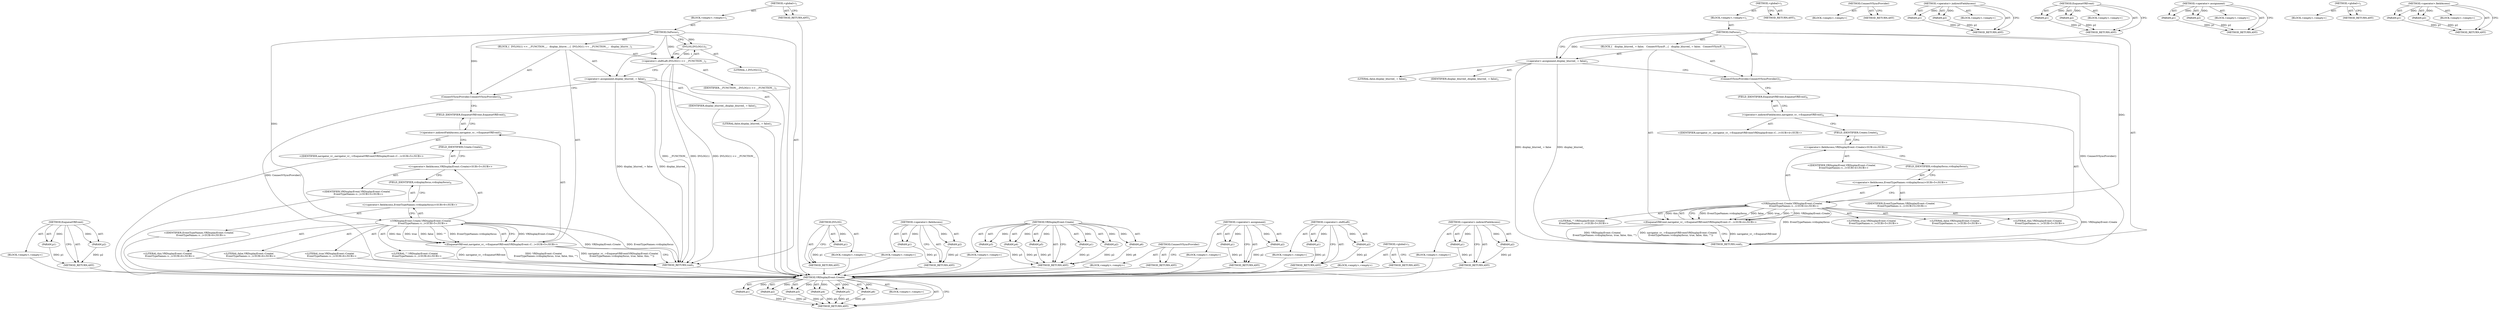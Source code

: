 digraph "&lt;operator&gt;.indirectFieldAccess" {
vulnerable_68 [label=<(METHOD,VRDisplayEvent.Create)>];
vulnerable_69 [label=<(PARAM,p1)>];
vulnerable_70 [label=<(PARAM,p2)>];
vulnerable_71 [label=<(PARAM,p3)>];
vulnerable_72 [label=<(PARAM,p4)>];
vulnerable_73 [label=<(PARAM,p5)>];
vulnerable_74 [label=<(PARAM,p6)>];
vulnerable_75 [label=<(BLOCK,&lt;empty&gt;,&lt;empty&gt;)>];
vulnerable_76 [label=<(METHOD_RETURN,ANY)>];
vulnerable_6 [label=<(METHOD,&lt;global&gt;)<SUB>1</SUB>>];
vulnerable_7 [label=<(BLOCK,&lt;empty&gt;,&lt;empty&gt;)<SUB>1</SUB>>];
vulnerable_8 [label=<(METHOD,OnFocus)<SUB>1</SUB>>];
vulnerable_9 [label=<(BLOCK,{
   display_blurred_ = false;
   ConnectVSyncP...,{
   display_blurred_ = false;
   ConnectVSyncP...)<SUB>1</SUB>>];
vulnerable_10 [label=<(&lt;operator&gt;.assignment,display_blurred_ = false)<SUB>2</SUB>>];
vulnerable_11 [label=<(IDENTIFIER,display_blurred_,display_blurred_ = false)<SUB>2</SUB>>];
vulnerable_12 [label=<(LITERAL,false,display_blurred_ = false)<SUB>2</SUB>>];
vulnerable_13 [label=<(ConnectVSyncProvider,ConnectVSyncProvider())<SUB>3</SUB>>];
vulnerable_14 [label="<(EnqueueVREvent,navigator_vr_-&gt;EnqueueVREvent(VRDisplayEvent::C...)<SUB>4</SUB>>"];
vulnerable_15 [label=<(&lt;operator&gt;.indirectFieldAccess,navigator_vr_-&gt;EnqueueVREvent)<SUB>4</SUB>>];
vulnerable_16 [label="<(IDENTIFIER,navigator_vr_,navigator_vr_-&gt;EnqueueVREvent(VRDisplayEvent::C...)<SUB>4</SUB>>"];
vulnerable_17 [label=<(FIELD_IDENTIFIER,EnqueueVREvent,EnqueueVREvent)<SUB>4</SUB>>];
vulnerable_18 [label="<(VRDisplayEvent.Create,VRDisplayEvent::Create(
      EventTypeNames::v...)<SUB>4</SUB>>"];
vulnerable_19 [label="<(&lt;operator&gt;.fieldAccess,VRDisplayEvent::Create)<SUB>4</SUB>>"];
vulnerable_20 [label="<(IDENTIFIER,VRDisplayEvent,VRDisplayEvent::Create(
      EventTypeNames::v...)<SUB>4</SUB>>"];
vulnerable_21 [label=<(FIELD_IDENTIFIER,Create,Create)<SUB>4</SUB>>];
vulnerable_22 [label="<(&lt;operator&gt;.fieldAccess,EventTypeNames::vrdisplayfocus)<SUB>5</SUB>>"];
vulnerable_23 [label="<(IDENTIFIER,EventTypeNames,VRDisplayEvent::Create(
      EventTypeNames::v...)<SUB>5</SUB>>"];
vulnerable_24 [label=<(FIELD_IDENTIFIER,vrdisplayfocus,vrdisplayfocus)<SUB>5</SUB>>];
vulnerable_25 [label="<(LITERAL,true,VRDisplayEvent::Create(
      EventTypeNames::v...)<SUB>5</SUB>>"];
vulnerable_26 [label="<(LITERAL,false,VRDisplayEvent::Create(
      EventTypeNames::v...)<SUB>5</SUB>>"];
vulnerable_27 [label="<(LITERAL,this,VRDisplayEvent::Create(
      EventTypeNames::v...)<SUB>5</SUB>>"];
vulnerable_28 [label="<(LITERAL,&quot;&quot;,VRDisplayEvent::Create(
      EventTypeNames::v...)<SUB>5</SUB>>"];
vulnerable_29 [label=<(METHOD_RETURN,void)<SUB>1</SUB>>];
vulnerable_31 [label=<(METHOD_RETURN,ANY)<SUB>1</SUB>>];
vulnerable_55 [label=<(METHOD,ConnectVSyncProvider)>];
vulnerable_56 [label=<(BLOCK,&lt;empty&gt;,&lt;empty&gt;)>];
vulnerable_57 [label=<(METHOD_RETURN,ANY)>];
vulnerable_63 [label=<(METHOD,&lt;operator&gt;.indirectFieldAccess)>];
vulnerable_64 [label=<(PARAM,p1)>];
vulnerable_65 [label=<(PARAM,p2)>];
vulnerable_66 [label=<(BLOCK,&lt;empty&gt;,&lt;empty&gt;)>];
vulnerable_67 [label=<(METHOD_RETURN,ANY)>];
vulnerable_58 [label=<(METHOD,EnqueueVREvent)>];
vulnerable_59 [label=<(PARAM,p1)>];
vulnerable_60 [label=<(PARAM,p2)>];
vulnerable_61 [label=<(BLOCK,&lt;empty&gt;,&lt;empty&gt;)>];
vulnerable_62 [label=<(METHOD_RETURN,ANY)>];
vulnerable_50 [label=<(METHOD,&lt;operator&gt;.assignment)>];
vulnerable_51 [label=<(PARAM,p1)>];
vulnerable_52 [label=<(PARAM,p2)>];
vulnerable_53 [label=<(BLOCK,&lt;empty&gt;,&lt;empty&gt;)>];
vulnerable_54 [label=<(METHOD_RETURN,ANY)>];
vulnerable_44 [label=<(METHOD,&lt;global&gt;)<SUB>1</SUB>>];
vulnerable_45 [label=<(BLOCK,&lt;empty&gt;,&lt;empty&gt;)>];
vulnerable_46 [label=<(METHOD_RETURN,ANY)>];
vulnerable_77 [label=<(METHOD,&lt;operator&gt;.fieldAccess)>];
vulnerable_78 [label=<(PARAM,p1)>];
vulnerable_79 [label=<(PARAM,p2)>];
vulnerable_80 [label=<(BLOCK,&lt;empty&gt;,&lt;empty&gt;)>];
vulnerable_81 [label=<(METHOD_RETURN,ANY)>];
fixed_73 [label=<(METHOD,EnqueueVREvent)>];
fixed_74 [label=<(PARAM,p1)>];
fixed_75 [label=<(PARAM,p2)>];
fixed_76 [label=<(BLOCK,&lt;empty&gt;,&lt;empty&gt;)>];
fixed_77 [label=<(METHOD_RETURN,ANY)>];
fixed_6 [label=<(METHOD,&lt;global&gt;)<SUB>1</SUB>>];
fixed_7 [label=<(BLOCK,&lt;empty&gt;,&lt;empty&gt;)<SUB>1</SUB>>];
fixed_8 [label=<(METHOD,OnFocus)<SUB>1</SUB>>];
fixed_9 [label=<(BLOCK,{
  DVLOG(1) &lt;&lt; __FUNCTION__;
   display_blurre...,{
  DVLOG(1) &lt;&lt; __FUNCTION__;
   display_blurre...)<SUB>1</SUB>>];
fixed_10 [label=<(&lt;operator&gt;.shiftLeft,DVLOG(1) &lt;&lt; __FUNCTION__)<SUB>2</SUB>>];
fixed_11 [label=<(DVLOG,DVLOG(1))<SUB>2</SUB>>];
fixed_12 [label=<(LITERAL,1,DVLOG(1))<SUB>2</SUB>>];
fixed_13 [label=<(IDENTIFIER,__FUNCTION__,DVLOG(1) &lt;&lt; __FUNCTION__)<SUB>2</SUB>>];
fixed_14 [label=<(&lt;operator&gt;.assignment,display_blurred_ = false)<SUB>3</SUB>>];
fixed_15 [label=<(IDENTIFIER,display_blurred_,display_blurred_ = false)<SUB>3</SUB>>];
fixed_16 [label=<(LITERAL,false,display_blurred_ = false)<SUB>3</SUB>>];
fixed_17 [label=<(ConnectVSyncProvider,ConnectVSyncProvider())<SUB>4</SUB>>];
fixed_18 [label="<(EnqueueVREvent,navigator_vr_-&gt;EnqueueVREvent(VRDisplayEvent::C...)<SUB>5</SUB>>"];
fixed_19 [label=<(&lt;operator&gt;.indirectFieldAccess,navigator_vr_-&gt;EnqueueVREvent)<SUB>5</SUB>>];
fixed_20 [label="<(IDENTIFIER,navigator_vr_,navigator_vr_-&gt;EnqueueVREvent(VRDisplayEvent::C...)<SUB>5</SUB>>"];
fixed_21 [label=<(FIELD_IDENTIFIER,EnqueueVREvent,EnqueueVREvent)<SUB>5</SUB>>];
fixed_22 [label="<(VRDisplayEvent.Create,VRDisplayEvent::Create(
      EventTypeNames::v...)<SUB>5</SUB>>"];
fixed_23 [label="<(&lt;operator&gt;.fieldAccess,VRDisplayEvent::Create)<SUB>5</SUB>>"];
fixed_24 [label="<(IDENTIFIER,VRDisplayEvent,VRDisplayEvent::Create(
      EventTypeNames::v...)<SUB>5</SUB>>"];
fixed_25 [label=<(FIELD_IDENTIFIER,Create,Create)<SUB>5</SUB>>];
fixed_26 [label="<(&lt;operator&gt;.fieldAccess,EventTypeNames::vrdisplayfocus)<SUB>6</SUB>>"];
fixed_27 [label="<(IDENTIFIER,EventTypeNames,VRDisplayEvent::Create(
      EventTypeNames::v...)<SUB>6</SUB>>"];
fixed_28 [label=<(FIELD_IDENTIFIER,vrdisplayfocus,vrdisplayfocus)<SUB>6</SUB>>];
fixed_29 [label="<(LITERAL,true,VRDisplayEvent::Create(
      EventTypeNames::v...)<SUB>6</SUB>>"];
fixed_30 [label="<(LITERAL,false,VRDisplayEvent::Create(
      EventTypeNames::v...)<SUB>6</SUB>>"];
fixed_31 [label="<(LITERAL,this,VRDisplayEvent::Create(
      EventTypeNames::v...)<SUB>6</SUB>>"];
fixed_32 [label="<(LITERAL,&quot;&quot;,VRDisplayEvent::Create(
      EventTypeNames::v...)<SUB>6</SUB>>"];
fixed_33 [label=<(METHOD_RETURN,void)<SUB>1</SUB>>];
fixed_35 [label=<(METHOD_RETURN,ANY)<SUB>1</SUB>>];
fixed_61 [label=<(METHOD,DVLOG)>];
fixed_62 [label=<(PARAM,p1)>];
fixed_63 [label=<(BLOCK,&lt;empty&gt;,&lt;empty&gt;)>];
fixed_64 [label=<(METHOD_RETURN,ANY)>];
fixed_92 [label=<(METHOD,&lt;operator&gt;.fieldAccess)>];
fixed_93 [label=<(PARAM,p1)>];
fixed_94 [label=<(PARAM,p2)>];
fixed_95 [label=<(BLOCK,&lt;empty&gt;,&lt;empty&gt;)>];
fixed_96 [label=<(METHOD_RETURN,ANY)>];
fixed_83 [label=<(METHOD,VRDisplayEvent.Create)>];
fixed_84 [label=<(PARAM,p1)>];
fixed_85 [label=<(PARAM,p2)>];
fixed_86 [label=<(PARAM,p3)>];
fixed_87 [label=<(PARAM,p4)>];
fixed_88 [label=<(PARAM,p5)>];
fixed_89 [label=<(PARAM,p6)>];
fixed_90 [label=<(BLOCK,&lt;empty&gt;,&lt;empty&gt;)>];
fixed_91 [label=<(METHOD_RETURN,ANY)>];
fixed_70 [label=<(METHOD,ConnectVSyncProvider)>];
fixed_71 [label=<(BLOCK,&lt;empty&gt;,&lt;empty&gt;)>];
fixed_72 [label=<(METHOD_RETURN,ANY)>];
fixed_65 [label=<(METHOD,&lt;operator&gt;.assignment)>];
fixed_66 [label=<(PARAM,p1)>];
fixed_67 [label=<(PARAM,p2)>];
fixed_68 [label=<(BLOCK,&lt;empty&gt;,&lt;empty&gt;)>];
fixed_69 [label=<(METHOD_RETURN,ANY)>];
fixed_56 [label=<(METHOD,&lt;operator&gt;.shiftLeft)>];
fixed_57 [label=<(PARAM,p1)>];
fixed_58 [label=<(PARAM,p2)>];
fixed_59 [label=<(BLOCK,&lt;empty&gt;,&lt;empty&gt;)>];
fixed_60 [label=<(METHOD_RETURN,ANY)>];
fixed_50 [label=<(METHOD,&lt;global&gt;)<SUB>1</SUB>>];
fixed_51 [label=<(BLOCK,&lt;empty&gt;,&lt;empty&gt;)>];
fixed_52 [label=<(METHOD_RETURN,ANY)>];
fixed_78 [label=<(METHOD,&lt;operator&gt;.indirectFieldAccess)>];
fixed_79 [label=<(PARAM,p1)>];
fixed_80 [label=<(PARAM,p2)>];
fixed_81 [label=<(BLOCK,&lt;empty&gt;,&lt;empty&gt;)>];
fixed_82 [label=<(METHOD_RETURN,ANY)>];
vulnerable_68 -> vulnerable_69  [key=0, label="AST: "];
vulnerable_68 -> vulnerable_69  [key=1, label="DDG: "];
vulnerable_68 -> vulnerable_75  [key=0, label="AST: "];
vulnerable_68 -> vulnerable_70  [key=0, label="AST: "];
vulnerable_68 -> vulnerable_70  [key=1, label="DDG: "];
vulnerable_68 -> vulnerable_76  [key=0, label="AST: "];
vulnerable_68 -> vulnerable_76  [key=1, label="CFG: "];
vulnerable_68 -> vulnerable_71  [key=0, label="AST: "];
vulnerable_68 -> vulnerable_71  [key=1, label="DDG: "];
vulnerable_68 -> vulnerable_72  [key=0, label="AST: "];
vulnerable_68 -> vulnerable_72  [key=1, label="DDG: "];
vulnerable_68 -> vulnerable_73  [key=0, label="AST: "];
vulnerable_68 -> vulnerable_73  [key=1, label="DDG: "];
vulnerable_68 -> vulnerable_74  [key=0, label="AST: "];
vulnerable_68 -> vulnerable_74  [key=1, label="DDG: "];
vulnerable_69 -> vulnerable_76  [key=0, label="DDG: p1"];
vulnerable_70 -> vulnerable_76  [key=0, label="DDG: p2"];
vulnerable_71 -> vulnerable_76  [key=0, label="DDG: p3"];
vulnerable_72 -> vulnerable_76  [key=0, label="DDG: p4"];
vulnerable_73 -> vulnerable_76  [key=0, label="DDG: p5"];
vulnerable_74 -> vulnerable_76  [key=0, label="DDG: p6"];
vulnerable_6 -> vulnerable_7  [key=0, label="AST: "];
vulnerable_6 -> vulnerable_31  [key=0, label="AST: "];
vulnerable_6 -> vulnerable_31  [key=1, label="CFG: "];
vulnerable_7 -> vulnerable_8  [key=0, label="AST: "];
vulnerable_8 -> vulnerable_9  [key=0, label="AST: "];
vulnerable_8 -> vulnerable_29  [key=0, label="AST: "];
vulnerable_8 -> vulnerable_10  [key=0, label="CFG: "];
vulnerable_8 -> vulnerable_10  [key=1, label="DDG: "];
vulnerable_8 -> vulnerable_13  [key=0, label="DDG: "];
vulnerable_8 -> vulnerable_18  [key=0, label="DDG: "];
vulnerable_9 -> vulnerable_10  [key=0, label="AST: "];
vulnerable_9 -> vulnerable_13  [key=0, label="AST: "];
vulnerable_9 -> vulnerable_14  [key=0, label="AST: "];
vulnerable_10 -> vulnerable_11  [key=0, label="AST: "];
vulnerable_10 -> vulnerable_12  [key=0, label="AST: "];
vulnerable_10 -> vulnerable_13  [key=0, label="CFG: "];
vulnerable_10 -> vulnerable_29  [key=0, label="DDG: display_blurred_ = false"];
vulnerable_10 -> vulnerable_29  [key=1, label="DDG: display_blurred_"];
vulnerable_13 -> vulnerable_17  [key=0, label="CFG: "];
vulnerable_13 -> vulnerable_29  [key=0, label="DDG: ConnectVSyncProvider()"];
vulnerable_14 -> vulnerable_15  [key=0, label="AST: "];
vulnerable_14 -> vulnerable_18  [key=0, label="AST: "];
vulnerable_14 -> vulnerable_29  [key=0, label="CFG: "];
vulnerable_14 -> vulnerable_29  [key=1, label="DDG: navigator_vr_-&gt;EnqueueVREvent"];
vulnerable_14 -> vulnerable_29  [key=2, label="DDG: VRDisplayEvent::Create(
      EventTypeNames::vrdisplayfocus, true, false, this, &quot;&quot;)"];
vulnerable_14 -> vulnerable_29  [key=3, label="DDG: navigator_vr_-&gt;EnqueueVREvent(VRDisplayEvent::Create(
      EventTypeNames::vrdisplayfocus, true, false, this, &quot;&quot;))"];
vulnerable_15 -> vulnerable_16  [key=0, label="AST: "];
vulnerable_15 -> vulnerable_17  [key=0, label="AST: "];
vulnerable_15 -> vulnerable_21  [key=0, label="CFG: "];
vulnerable_17 -> vulnerable_15  [key=0, label="CFG: "];
vulnerable_18 -> vulnerable_19  [key=0, label="AST: "];
vulnerable_18 -> vulnerable_22  [key=0, label="AST: "];
vulnerable_18 -> vulnerable_25  [key=0, label="AST: "];
vulnerable_18 -> vulnerable_26  [key=0, label="AST: "];
vulnerable_18 -> vulnerable_27  [key=0, label="AST: "];
vulnerable_18 -> vulnerable_28  [key=0, label="AST: "];
vulnerable_18 -> vulnerable_14  [key=0, label="CFG: "];
vulnerable_18 -> vulnerable_14  [key=1, label="DDG: EventTypeNames::vrdisplayfocus"];
vulnerable_18 -> vulnerable_14  [key=2, label="DDG: false"];
vulnerable_18 -> vulnerable_14  [key=3, label="DDG: true"];
vulnerable_18 -> vulnerable_14  [key=4, label="DDG: &quot;&quot;"];
vulnerable_18 -> vulnerable_14  [key=5, label="DDG: this"];
vulnerable_18 -> vulnerable_14  [key=6, label="DDG: VRDisplayEvent::Create"];
vulnerable_18 -> vulnerable_29  [key=0, label="DDG: VRDisplayEvent::Create"];
vulnerable_18 -> vulnerable_29  [key=1, label="DDG: EventTypeNames::vrdisplayfocus"];
vulnerable_19 -> vulnerable_20  [key=0, label="AST: "];
vulnerable_19 -> vulnerable_21  [key=0, label="AST: "];
vulnerable_19 -> vulnerable_24  [key=0, label="CFG: "];
vulnerable_21 -> vulnerable_19  [key=0, label="CFG: "];
vulnerable_22 -> vulnerable_23  [key=0, label="AST: "];
vulnerable_22 -> vulnerable_24  [key=0, label="AST: "];
vulnerable_22 -> vulnerable_18  [key=0, label="CFG: "];
vulnerable_24 -> vulnerable_22  [key=0, label="CFG: "];
vulnerable_55 -> vulnerable_56  [key=0, label="AST: "];
vulnerable_55 -> vulnerable_57  [key=0, label="AST: "];
vulnerable_55 -> vulnerable_57  [key=1, label="CFG: "];
vulnerable_63 -> vulnerable_64  [key=0, label="AST: "];
vulnerable_63 -> vulnerable_64  [key=1, label="DDG: "];
vulnerable_63 -> vulnerable_66  [key=0, label="AST: "];
vulnerable_63 -> vulnerable_65  [key=0, label="AST: "];
vulnerable_63 -> vulnerable_65  [key=1, label="DDG: "];
vulnerable_63 -> vulnerable_67  [key=0, label="AST: "];
vulnerable_63 -> vulnerable_67  [key=1, label="CFG: "];
vulnerable_64 -> vulnerable_67  [key=0, label="DDG: p1"];
vulnerable_65 -> vulnerable_67  [key=0, label="DDG: p2"];
vulnerable_58 -> vulnerable_59  [key=0, label="AST: "];
vulnerable_58 -> vulnerable_59  [key=1, label="DDG: "];
vulnerable_58 -> vulnerable_61  [key=0, label="AST: "];
vulnerable_58 -> vulnerable_60  [key=0, label="AST: "];
vulnerable_58 -> vulnerable_60  [key=1, label="DDG: "];
vulnerable_58 -> vulnerable_62  [key=0, label="AST: "];
vulnerable_58 -> vulnerable_62  [key=1, label="CFG: "];
vulnerable_59 -> vulnerable_62  [key=0, label="DDG: p1"];
vulnerable_60 -> vulnerable_62  [key=0, label="DDG: p2"];
vulnerable_50 -> vulnerable_51  [key=0, label="AST: "];
vulnerable_50 -> vulnerable_51  [key=1, label="DDG: "];
vulnerable_50 -> vulnerable_53  [key=0, label="AST: "];
vulnerable_50 -> vulnerable_52  [key=0, label="AST: "];
vulnerable_50 -> vulnerable_52  [key=1, label="DDG: "];
vulnerable_50 -> vulnerable_54  [key=0, label="AST: "];
vulnerable_50 -> vulnerable_54  [key=1, label="CFG: "];
vulnerable_51 -> vulnerable_54  [key=0, label="DDG: p1"];
vulnerable_52 -> vulnerable_54  [key=0, label="DDG: p2"];
vulnerable_44 -> vulnerable_45  [key=0, label="AST: "];
vulnerable_44 -> vulnerable_46  [key=0, label="AST: "];
vulnerable_44 -> vulnerable_46  [key=1, label="CFG: "];
vulnerable_77 -> vulnerable_78  [key=0, label="AST: "];
vulnerable_77 -> vulnerable_78  [key=1, label="DDG: "];
vulnerable_77 -> vulnerable_80  [key=0, label="AST: "];
vulnerable_77 -> vulnerable_79  [key=0, label="AST: "];
vulnerable_77 -> vulnerable_79  [key=1, label="DDG: "];
vulnerable_77 -> vulnerable_81  [key=0, label="AST: "];
vulnerable_77 -> vulnerable_81  [key=1, label="CFG: "];
vulnerable_78 -> vulnerable_81  [key=0, label="DDG: p1"];
vulnerable_79 -> vulnerable_81  [key=0, label="DDG: p2"];
fixed_73 -> fixed_74  [key=0, label="AST: "];
fixed_73 -> fixed_74  [key=1, label="DDG: "];
fixed_73 -> fixed_76  [key=0, label="AST: "];
fixed_73 -> fixed_75  [key=0, label="AST: "];
fixed_73 -> fixed_75  [key=1, label="DDG: "];
fixed_73 -> fixed_77  [key=0, label="AST: "];
fixed_73 -> fixed_77  [key=1, label="CFG: "];
fixed_74 -> fixed_77  [key=0, label="DDG: p1"];
fixed_75 -> fixed_77  [key=0, label="DDG: p2"];
fixed_76 -> vulnerable_68  [key=0];
fixed_77 -> vulnerable_68  [key=0];
fixed_6 -> fixed_7  [key=0, label="AST: "];
fixed_6 -> fixed_35  [key=0, label="AST: "];
fixed_6 -> fixed_35  [key=1, label="CFG: "];
fixed_7 -> fixed_8  [key=0, label="AST: "];
fixed_8 -> fixed_9  [key=0, label="AST: "];
fixed_8 -> fixed_33  [key=0, label="AST: "];
fixed_8 -> fixed_11  [key=0, label="CFG: "];
fixed_8 -> fixed_11  [key=1, label="DDG: "];
fixed_8 -> fixed_14  [key=0, label="DDG: "];
fixed_8 -> fixed_17  [key=0, label="DDG: "];
fixed_8 -> fixed_10  [key=0, label="DDG: "];
fixed_8 -> fixed_22  [key=0, label="DDG: "];
fixed_9 -> fixed_10  [key=0, label="AST: "];
fixed_9 -> fixed_14  [key=0, label="AST: "];
fixed_9 -> fixed_17  [key=0, label="AST: "];
fixed_9 -> fixed_18  [key=0, label="AST: "];
fixed_10 -> fixed_11  [key=0, label="AST: "];
fixed_10 -> fixed_13  [key=0, label="AST: "];
fixed_10 -> fixed_14  [key=0, label="CFG: "];
fixed_10 -> fixed_33  [key=0, label="DDG: DVLOG(1)"];
fixed_10 -> fixed_33  [key=1, label="DDG: DVLOG(1) &lt;&lt; __FUNCTION__"];
fixed_10 -> fixed_33  [key=2, label="DDG: __FUNCTION__"];
fixed_11 -> fixed_12  [key=0, label="AST: "];
fixed_11 -> fixed_10  [key=0, label="CFG: "];
fixed_11 -> fixed_10  [key=1, label="DDG: 1"];
fixed_12 -> vulnerable_68  [key=0];
fixed_13 -> vulnerable_68  [key=0];
fixed_14 -> fixed_15  [key=0, label="AST: "];
fixed_14 -> fixed_16  [key=0, label="AST: "];
fixed_14 -> fixed_17  [key=0, label="CFG: "];
fixed_14 -> fixed_33  [key=0, label="DDG: display_blurred_ = false"];
fixed_14 -> fixed_33  [key=1, label="DDG: display_blurred_"];
fixed_15 -> vulnerable_68  [key=0];
fixed_16 -> vulnerable_68  [key=0];
fixed_17 -> fixed_21  [key=0, label="CFG: "];
fixed_17 -> fixed_33  [key=0, label="DDG: ConnectVSyncProvider()"];
fixed_18 -> fixed_19  [key=0, label="AST: "];
fixed_18 -> fixed_22  [key=0, label="AST: "];
fixed_18 -> fixed_33  [key=0, label="CFG: "];
fixed_18 -> fixed_33  [key=1, label="DDG: navigator_vr_-&gt;EnqueueVREvent"];
fixed_18 -> fixed_33  [key=2, label="DDG: VRDisplayEvent::Create(
      EventTypeNames::vrdisplayfocus, true, false, this, &quot;&quot;)"];
fixed_18 -> fixed_33  [key=3, label="DDG: navigator_vr_-&gt;EnqueueVREvent(VRDisplayEvent::Create(
      EventTypeNames::vrdisplayfocus, true, false, this, &quot;&quot;))"];
fixed_19 -> fixed_20  [key=0, label="AST: "];
fixed_19 -> fixed_21  [key=0, label="AST: "];
fixed_19 -> fixed_25  [key=0, label="CFG: "];
fixed_20 -> vulnerable_68  [key=0];
fixed_21 -> fixed_19  [key=0, label="CFG: "];
fixed_22 -> fixed_23  [key=0, label="AST: "];
fixed_22 -> fixed_26  [key=0, label="AST: "];
fixed_22 -> fixed_29  [key=0, label="AST: "];
fixed_22 -> fixed_30  [key=0, label="AST: "];
fixed_22 -> fixed_31  [key=0, label="AST: "];
fixed_22 -> fixed_32  [key=0, label="AST: "];
fixed_22 -> fixed_18  [key=0, label="CFG: "];
fixed_22 -> fixed_18  [key=1, label="DDG: VRDisplayEvent::Create"];
fixed_22 -> fixed_18  [key=2, label="DDG: this"];
fixed_22 -> fixed_18  [key=3, label="DDG: true"];
fixed_22 -> fixed_18  [key=4, label="DDG: false"];
fixed_22 -> fixed_18  [key=5, label="DDG: EventTypeNames::vrdisplayfocus"];
fixed_22 -> fixed_18  [key=6, label="DDG: &quot;&quot;"];
fixed_22 -> fixed_33  [key=0, label="DDG: VRDisplayEvent::Create"];
fixed_22 -> fixed_33  [key=1, label="DDG: EventTypeNames::vrdisplayfocus"];
fixed_23 -> fixed_24  [key=0, label="AST: "];
fixed_23 -> fixed_25  [key=0, label="AST: "];
fixed_23 -> fixed_28  [key=0, label="CFG: "];
fixed_24 -> vulnerable_68  [key=0];
fixed_25 -> fixed_23  [key=0, label="CFG: "];
fixed_26 -> fixed_27  [key=0, label="AST: "];
fixed_26 -> fixed_28  [key=0, label="AST: "];
fixed_26 -> fixed_22  [key=0, label="CFG: "];
fixed_27 -> vulnerable_68  [key=0];
fixed_28 -> fixed_26  [key=0, label="CFG: "];
fixed_29 -> vulnerable_68  [key=0];
fixed_30 -> vulnerable_68  [key=0];
fixed_31 -> vulnerable_68  [key=0];
fixed_32 -> vulnerable_68  [key=0];
fixed_33 -> vulnerable_68  [key=0];
fixed_35 -> vulnerable_68  [key=0];
fixed_61 -> fixed_62  [key=0, label="AST: "];
fixed_61 -> fixed_62  [key=1, label="DDG: "];
fixed_61 -> fixed_63  [key=0, label="AST: "];
fixed_61 -> fixed_64  [key=0, label="AST: "];
fixed_61 -> fixed_64  [key=1, label="CFG: "];
fixed_62 -> fixed_64  [key=0, label="DDG: p1"];
fixed_63 -> vulnerable_68  [key=0];
fixed_64 -> vulnerable_68  [key=0];
fixed_92 -> fixed_93  [key=0, label="AST: "];
fixed_92 -> fixed_93  [key=1, label="DDG: "];
fixed_92 -> fixed_95  [key=0, label="AST: "];
fixed_92 -> fixed_94  [key=0, label="AST: "];
fixed_92 -> fixed_94  [key=1, label="DDG: "];
fixed_92 -> fixed_96  [key=0, label="AST: "];
fixed_92 -> fixed_96  [key=1, label="CFG: "];
fixed_93 -> fixed_96  [key=0, label="DDG: p1"];
fixed_94 -> fixed_96  [key=0, label="DDG: p2"];
fixed_95 -> vulnerable_68  [key=0];
fixed_96 -> vulnerable_68  [key=0];
fixed_83 -> fixed_84  [key=0, label="AST: "];
fixed_83 -> fixed_84  [key=1, label="DDG: "];
fixed_83 -> fixed_90  [key=0, label="AST: "];
fixed_83 -> fixed_85  [key=0, label="AST: "];
fixed_83 -> fixed_85  [key=1, label="DDG: "];
fixed_83 -> fixed_91  [key=0, label="AST: "];
fixed_83 -> fixed_91  [key=1, label="CFG: "];
fixed_83 -> fixed_86  [key=0, label="AST: "];
fixed_83 -> fixed_86  [key=1, label="DDG: "];
fixed_83 -> fixed_87  [key=0, label="AST: "];
fixed_83 -> fixed_87  [key=1, label="DDG: "];
fixed_83 -> fixed_88  [key=0, label="AST: "];
fixed_83 -> fixed_88  [key=1, label="DDG: "];
fixed_83 -> fixed_89  [key=0, label="AST: "];
fixed_83 -> fixed_89  [key=1, label="DDG: "];
fixed_84 -> fixed_91  [key=0, label="DDG: p1"];
fixed_85 -> fixed_91  [key=0, label="DDG: p2"];
fixed_86 -> fixed_91  [key=0, label="DDG: p3"];
fixed_87 -> fixed_91  [key=0, label="DDG: p4"];
fixed_88 -> fixed_91  [key=0, label="DDG: p5"];
fixed_89 -> fixed_91  [key=0, label="DDG: p6"];
fixed_90 -> vulnerable_68  [key=0];
fixed_91 -> vulnerable_68  [key=0];
fixed_70 -> fixed_71  [key=0, label="AST: "];
fixed_70 -> fixed_72  [key=0, label="AST: "];
fixed_70 -> fixed_72  [key=1, label="CFG: "];
fixed_71 -> vulnerable_68  [key=0];
fixed_72 -> vulnerable_68  [key=0];
fixed_65 -> fixed_66  [key=0, label="AST: "];
fixed_65 -> fixed_66  [key=1, label="DDG: "];
fixed_65 -> fixed_68  [key=0, label="AST: "];
fixed_65 -> fixed_67  [key=0, label="AST: "];
fixed_65 -> fixed_67  [key=1, label="DDG: "];
fixed_65 -> fixed_69  [key=0, label="AST: "];
fixed_65 -> fixed_69  [key=1, label="CFG: "];
fixed_66 -> fixed_69  [key=0, label="DDG: p1"];
fixed_67 -> fixed_69  [key=0, label="DDG: p2"];
fixed_68 -> vulnerable_68  [key=0];
fixed_69 -> vulnerable_68  [key=0];
fixed_56 -> fixed_57  [key=0, label="AST: "];
fixed_56 -> fixed_57  [key=1, label="DDG: "];
fixed_56 -> fixed_59  [key=0, label="AST: "];
fixed_56 -> fixed_58  [key=0, label="AST: "];
fixed_56 -> fixed_58  [key=1, label="DDG: "];
fixed_56 -> fixed_60  [key=0, label="AST: "];
fixed_56 -> fixed_60  [key=1, label="CFG: "];
fixed_57 -> fixed_60  [key=0, label="DDG: p1"];
fixed_58 -> fixed_60  [key=0, label="DDG: p2"];
fixed_59 -> vulnerable_68  [key=0];
fixed_60 -> vulnerable_68  [key=0];
fixed_50 -> fixed_51  [key=0, label="AST: "];
fixed_50 -> fixed_52  [key=0, label="AST: "];
fixed_50 -> fixed_52  [key=1, label="CFG: "];
fixed_51 -> vulnerable_68  [key=0];
fixed_52 -> vulnerable_68  [key=0];
fixed_78 -> fixed_79  [key=0, label="AST: "];
fixed_78 -> fixed_79  [key=1, label="DDG: "];
fixed_78 -> fixed_81  [key=0, label="AST: "];
fixed_78 -> fixed_80  [key=0, label="AST: "];
fixed_78 -> fixed_80  [key=1, label="DDG: "];
fixed_78 -> fixed_82  [key=0, label="AST: "];
fixed_78 -> fixed_82  [key=1, label="CFG: "];
fixed_79 -> fixed_82  [key=0, label="DDG: p1"];
fixed_80 -> fixed_82  [key=0, label="DDG: p2"];
fixed_81 -> vulnerable_68  [key=0];
fixed_82 -> vulnerable_68  [key=0];
}
